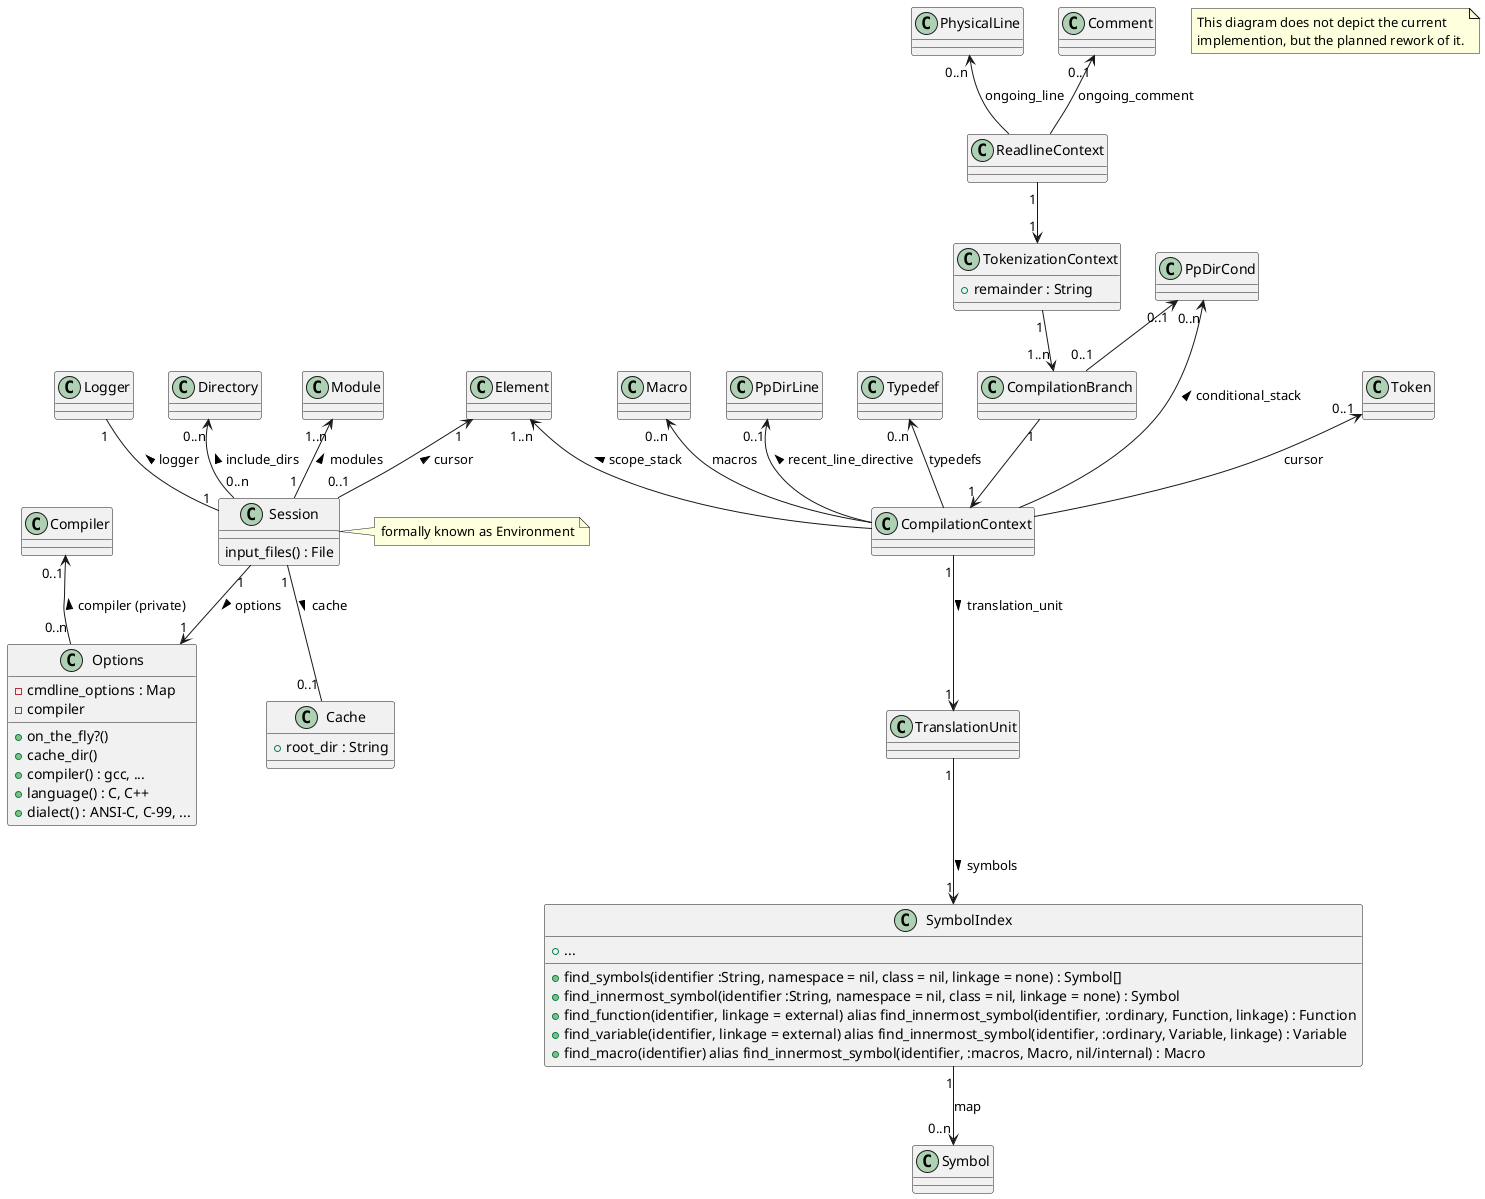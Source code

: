 @startuml

' Copyright (C) 2014-2015  Thilo Fischer.
' Free for non-commercial and most commercial use. See LICENSE.txt for details.

note as N1
  This diagram does not depict the current
  implemention, but the planned rework of it.
end note

class Session {
  ' All the main_files of the translation units that make up the modules
  input_files() : File
}
note right: formally known as Environment
Logger "1" -- "1" Session : logger <
' From the Elements UML diagram
Element "1" <-- "0..1" Session : cursor <
Directory "0..n" <-- "0..n" Session : include_dirs <
Module "1..n" <-- "1" Session : modules <

class Options {
  + on_the_fly?()
  ' path to the cache directory, Session will create its cache from this
  + cache_dir()
  ' emulate a certain compilers command line argument processing (and possibly other behaviour)
  + compiler() : gcc, ...
  + language() : C, C++
  + dialect() : ANSI-C, C-99, ...
  - cmdline_options : Map
  - compiler
}
Session "1" --> "1" Options : options >
Compiler "0..1" <-- "0..n" Options : compiler (private) <

class Cache {
  + root_dir : String
}
' No cache only for on-the-fly invokations
Session "1" -- "0..1" Cache : cache >


class ReadlineContext {

}
PhysicalLine "0..n" <-- ReadlineContext : ongoing_line
' Refers to a comment if the comment's beginning has already been parsed, but the comment's ending has not yet been found (e.g. block comments that span several lines)
Comment "0..1" <-- ReadlineContext : ongoing_comment

' FIXME necessary ?!
class TokenizationContext {
' remaining charactres of current line to tokenize
+ remainder : String
}

ReadlineContext "1" --> "1" TokenizationContext
class CompilationBranch {

}
TokenizationContext "1" --> "1..n" CompilationBranch
PpDirCond "0..1" <-- "0..1" CompilationBranch
class CompilationContext {

}
CompilationBranch "1" --> "1" CompilationContext

' most recently generated token, shold be 0 only at the very beginning of translation unit
Token "0..1" <-- CompilationContext : cursor

' map from macro identifiers to their definitions
Macro "0..n" <-- CompilationContext : macros
' array of all preprocessing conditional branches chosen
PpDirCond "0..n" <-- CompilationContext : conditional_stack <
' most recent preprocessor line directive
PpDirLine "0..1" <-- CompilationContext : recent_line_directive <

CompilationContext "1" --> "1" TranslationUnit : translation_unit >
' Which namespace, class, function, compound statement, etc. are we in at the current position in source code (formally known as expansion_stack)
Element "1..n" <-- CompilationContext : scope_stack <
' map from type identifiers to their definitions
Typedef "0..n" <-- CompilationContext : typedefs

class SymbolIndex {
+ find_symbols(identifier :String, namespace = nil, class = nil, linkage = none) : Symbol[]
+ find_innermost_symbol(identifier :String, namespace = nil, class = nil, linkage = none) : Symbol
+ find_function(identifier, linkage = external) alias find_innermost_symbol(identifier, :ordinary, Function, linkage) : Function
+ find_variable(identifier, linkage = external) alias find_innermost_symbol(identifier, :ordinary, Variable, linkage) : Variable
+ find_macro(identifier) alias find_innermost_symbol(identifier, :macros, Macro, nil/internal) : Macro
+ ...
}
TranslationUnit "1" --> "1" SymbolIndex : symbols >
SymbolIndex "1" --> "0..n" Symbol : map

@enduml
